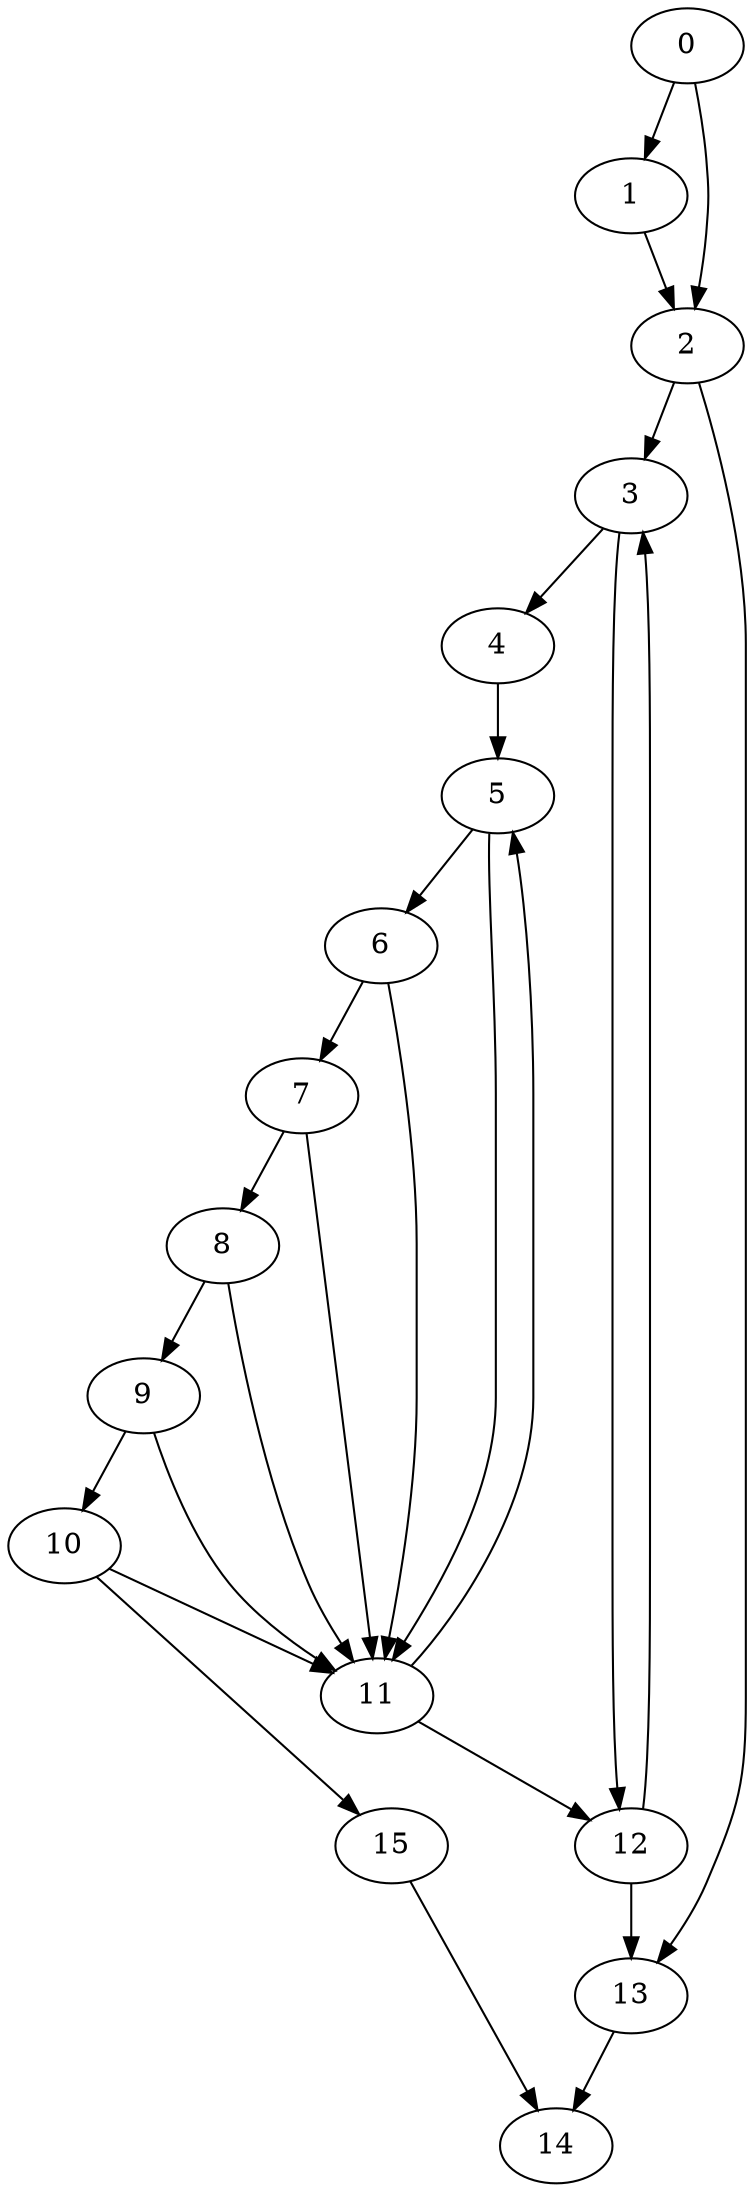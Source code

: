 digraph {
	0
	1
	2
	3
	4
	5
	6
	7
	8
	9
	10
	11
	12
	13
	14
	15
	0 -> 1
	4 -> 5
	11 -> 5
	6 -> 11
	7 -> 11
	8 -> 11
	9 -> 11
	10 -> 11
	5 -> 11
	0 -> 2
	1 -> 2
	2 -> 3
	12 -> 3
	6 -> 7
	7 -> 8
	8 -> 9
	2 -> 13
	12 -> 13
	10 -> 15
	3 -> 4
	5 -> 6
	3 -> 12
	11 -> 12
	13 -> 14
	15 -> 14
	9 -> 10
}

